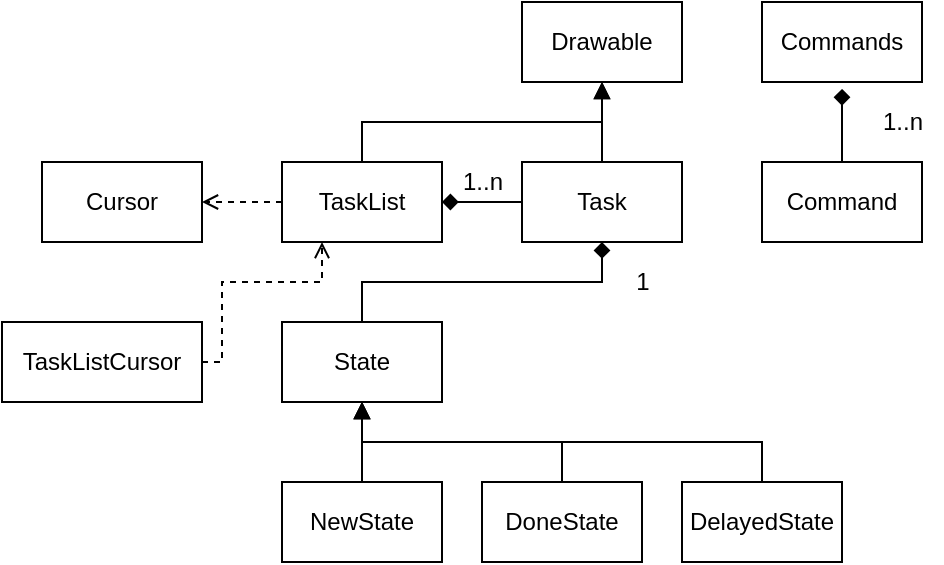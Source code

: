 <mxfile version="12.9.13" type="device" pages="2"><diagram id="PtZPqknx1kbjqnJ0dBEb" name="Classes_Overview"><mxGraphModel dx="1315" dy="282" grid="1" gridSize="10" guides="1" tooltips="1" connect="1" arrows="1" fold="1" page="1" pageScale="1" pageWidth="827" pageHeight="1169" math="0" shadow="0"><root><mxCell id="0"/><mxCell id="1" parent="0"/><mxCell id="4JpeCPE7qz7kiB2fXPNN-6" style="edgeStyle=orthogonalEdgeStyle;rounded=0;orthogonalLoop=1;jettySize=auto;html=1;exitX=0.5;exitY=0;exitDx=0;exitDy=0;entryX=0.5;entryY=1.086;entryDx=0;entryDy=0;entryPerimeter=0;endArrow=diamond;endFill=1;" edge="1" parent="1" source="sjCMl_5gqVjZbz9NRAcp-1" target="sjCMl_5gqVjZbz9NRAcp-2"><mxGeometry relative="1" as="geometry"/></mxCell><mxCell id="sjCMl_5gqVjZbz9NRAcp-1" value="Command" style="rounded=0;whiteSpace=wrap;html=1;" vertex="1" parent="1"><mxGeometry x="280" y="120" width="80" height="40" as="geometry"/></mxCell><mxCell id="sjCMl_5gqVjZbz9NRAcp-2" value="Commands" style="rounded=0;whiteSpace=wrap;html=1;" vertex="1" parent="1"><mxGeometry x="280" y="40" width="80" height="40" as="geometry"/></mxCell><mxCell id="4JpeCPE7qz7kiB2fXPNN-2" style="edgeStyle=orthogonalEdgeStyle;rounded=0;orthogonalLoop=1;jettySize=auto;html=1;exitX=0.5;exitY=0;exitDx=0;exitDy=0;entryX=0.5;entryY=1;entryDx=0;entryDy=0;endArrow=block;endFill=1;" edge="1" parent="1" source="sjCMl_5gqVjZbz9NRAcp-3" target="4JpeCPE7qz7kiB2fXPNN-1"><mxGeometry relative="1" as="geometry"/></mxCell><mxCell id="4JpeCPE7qz7kiB2fXPNN-5" style="edgeStyle=orthogonalEdgeStyle;rounded=0;orthogonalLoop=1;jettySize=auto;html=1;exitX=0;exitY=0.5;exitDx=0;exitDy=0;entryX=1;entryY=0.5;entryDx=0;entryDy=0;endArrow=diamond;endFill=1;" edge="1" parent="1" source="sjCMl_5gqVjZbz9NRAcp-3" target="sjCMl_5gqVjZbz9NRAcp-4"><mxGeometry relative="1" as="geometry"/></mxCell><mxCell id="sjCMl_5gqVjZbz9NRAcp-3" value="Task" style="rounded=0;whiteSpace=wrap;html=1;" vertex="1" parent="1"><mxGeometry x="160" y="120" width="80" height="40" as="geometry"/></mxCell><mxCell id="4JpeCPE7qz7kiB2fXPNN-3" style="edgeStyle=orthogonalEdgeStyle;rounded=0;orthogonalLoop=1;jettySize=auto;html=1;exitX=0.5;exitY=0;exitDx=0;exitDy=0;entryX=0.5;entryY=1;entryDx=0;entryDy=0;endArrow=block;endFill=1;" edge="1" parent="1" source="sjCMl_5gqVjZbz9NRAcp-4" target="4JpeCPE7qz7kiB2fXPNN-1"><mxGeometry relative="1" as="geometry"/></mxCell><mxCell id="DIoGO2PvR_0JxVhYMgY_-2" style="edgeStyle=orthogonalEdgeStyle;rounded=0;orthogonalLoop=1;jettySize=auto;html=1;exitX=0;exitY=0.5;exitDx=0;exitDy=0;entryX=1;entryY=0.5;entryDx=0;entryDy=0;endArrow=open;endFill=0;dashed=1;" edge="1" parent="1" source="sjCMl_5gqVjZbz9NRAcp-4" target="DIoGO2PvR_0JxVhYMgY_-1"><mxGeometry relative="1" as="geometry"/></mxCell><mxCell id="sjCMl_5gqVjZbz9NRAcp-4" value="TaskList" style="rounded=0;whiteSpace=wrap;html=1;" vertex="1" parent="1"><mxGeometry x="40" y="120" width="80" height="40" as="geometry"/></mxCell><mxCell id="sjCMl_5gqVjZbz9NRAcp-12" style="edgeStyle=orthogonalEdgeStyle;rounded=0;orthogonalLoop=1;jettySize=auto;html=1;exitX=0.5;exitY=0;exitDx=0;exitDy=0;entryX=0.5;entryY=1;entryDx=0;entryDy=0;endArrow=diamond;endFill=1;" edge="1" parent="1" source="sjCMl_5gqVjZbz9NRAcp-5" target="sjCMl_5gqVjZbz9NRAcp-3"><mxGeometry relative="1" as="geometry"/></mxCell><mxCell id="sjCMl_5gqVjZbz9NRAcp-5" value="State" style="rounded=0;whiteSpace=wrap;html=1;" vertex="1" parent="1"><mxGeometry x="40" y="200" width="80" height="40" as="geometry"/></mxCell><mxCell id="sjCMl_5gqVjZbz9NRAcp-9" style="edgeStyle=orthogonalEdgeStyle;rounded=0;orthogonalLoop=1;jettySize=auto;html=1;exitX=0.5;exitY=0;exitDx=0;exitDy=0;entryX=0.5;entryY=1;entryDx=0;entryDy=0;endArrow=block;endFill=1;" edge="1" parent="1" source="sjCMl_5gqVjZbz9NRAcp-6" target="sjCMl_5gqVjZbz9NRAcp-5"><mxGeometry relative="1" as="geometry"/></mxCell><mxCell id="sjCMl_5gqVjZbz9NRAcp-6" value="DoneState" style="rounded=0;whiteSpace=wrap;html=1;" vertex="1" parent="1"><mxGeometry x="140" y="280" width="80" height="40" as="geometry"/></mxCell><mxCell id="sjCMl_5gqVjZbz9NRAcp-10" style="edgeStyle=orthogonalEdgeStyle;rounded=0;orthogonalLoop=1;jettySize=auto;html=1;exitX=0.5;exitY=0;exitDx=0;exitDy=0;entryX=0.5;entryY=1;entryDx=0;entryDy=0;endArrow=block;endFill=1;" edge="1" parent="1" source="sjCMl_5gqVjZbz9NRAcp-7" target="sjCMl_5gqVjZbz9NRAcp-5"><mxGeometry relative="1" as="geometry"/></mxCell><mxCell id="sjCMl_5gqVjZbz9NRAcp-7" value="NewState" style="rounded=0;whiteSpace=wrap;html=1;" vertex="1" parent="1"><mxGeometry x="40" y="280" width="80" height="40" as="geometry"/></mxCell><mxCell id="sjCMl_5gqVjZbz9NRAcp-11" style="edgeStyle=orthogonalEdgeStyle;rounded=0;orthogonalLoop=1;jettySize=auto;html=1;exitX=0.5;exitY=0;exitDx=0;exitDy=0;entryX=0.5;entryY=1;entryDx=0;entryDy=0;endArrow=block;endFill=1;" edge="1" parent="1" source="sjCMl_5gqVjZbz9NRAcp-8" target="sjCMl_5gqVjZbz9NRAcp-5"><mxGeometry relative="1" as="geometry"/></mxCell><mxCell id="sjCMl_5gqVjZbz9NRAcp-8" value="DelayedState" style="rounded=0;whiteSpace=wrap;html=1;" vertex="1" parent="1"><mxGeometry x="240" y="280" width="80" height="40" as="geometry"/></mxCell><mxCell id="sjCMl_5gqVjZbz9NRAcp-14" value="1..n" style="text;html=1;align=center;verticalAlign=middle;resizable=0;points=[];autosize=1;" vertex="1" parent="1"><mxGeometry x="120" y="120" width="40" height="20" as="geometry"/></mxCell><mxCell id="sjCMl_5gqVjZbz9NRAcp-15" value="1" style="text;html=1;align=center;verticalAlign=middle;resizable=0;points=[];autosize=1;" vertex="1" parent="1"><mxGeometry x="210" y="170" width="20" height="20" as="geometry"/></mxCell><mxCell id="4JpeCPE7qz7kiB2fXPNN-1" value="Drawable" style="rounded=0;whiteSpace=wrap;html=1;" vertex="1" parent="1"><mxGeometry x="160" y="40" width="80" height="40" as="geometry"/></mxCell><mxCell id="4JpeCPE7qz7kiB2fXPNN-7" value="1..n" style="text;html=1;align=center;verticalAlign=middle;resizable=0;points=[];autosize=1;" vertex="1" parent="1"><mxGeometry x="330" y="90" width="40" height="20" as="geometry"/></mxCell><mxCell id="DIoGO2PvR_0JxVhYMgY_-1" value="Cursor" style="rounded=0;whiteSpace=wrap;html=1;" vertex="1" parent="1"><mxGeometry x="-80" y="120" width="80" height="40" as="geometry"/></mxCell><mxCell id="DIoGO2PvR_0JxVhYMgY_-6" style="edgeStyle=orthogonalEdgeStyle;rounded=0;orthogonalLoop=1;jettySize=auto;html=1;exitX=1;exitY=0.5;exitDx=0;exitDy=0;entryX=0.25;entryY=1;entryDx=0;entryDy=0;dashed=1;endArrow=open;endFill=0;" edge="1" parent="1" source="DIoGO2PvR_0JxVhYMgY_-4" target="sjCMl_5gqVjZbz9NRAcp-4"><mxGeometry relative="1" as="geometry"><Array as="points"><mxPoint x="10" y="220"/><mxPoint x="10" y="180"/><mxPoint x="60" y="180"/></Array></mxGeometry></mxCell><mxCell id="DIoGO2PvR_0JxVhYMgY_-4" value="TaskListCursor" style="rounded=0;whiteSpace=wrap;html=1;" vertex="1" parent="1"><mxGeometry x="-100" y="200" width="100" height="40" as="geometry"/></mxCell></root></mxGraphModel></diagram><diagram id="5sMXFd3tcBLdrpeC4GUz" name="Classes_Detailed"><mxGraphModel dx="488" dy="282" grid="1" gridSize="10" guides="1" tooltips="1" connect="1" arrows="1" fold="1" page="1" pageScale="1" pageWidth="827" pageHeight="1169" math="0" shadow="0"><root><mxCell id="H5BdYY1X0kRBbAsGKi1o-0"/><mxCell id="H5BdYY1X0kRBbAsGKi1o-1" parent="H5BdYY1X0kRBbAsGKi1o-0"/><mxCell id="H5BdYY1X0kRBbAsGKi1o-2" value="Drawable" style="rounded=0;whiteSpace=wrap;html=1;fontStyle=1" vertex="1" parent="H5BdYY1X0kRBbAsGKi1o-1"><mxGeometry x="40" y="40" width="80" height="40" as="geometry"/></mxCell><mxCell id="H5BdYY1X0kRBbAsGKi1o-4" value="State" style="rounded=0;whiteSpace=wrap;html=1;fontStyle=1" vertex="1" parent="H5BdYY1X0kRBbAsGKi1o-1"><mxGeometry x="360" y="40" width="120" height="40" as="geometry"/></mxCell><mxCell id="H5BdYY1X0kRBbAsGKi1o-6" value="+ draw()" style="rounded=0;whiteSpace=wrap;html=1;align=left;verticalAlign=top;" vertex="1" parent="H5BdYY1X0kRBbAsGKi1o-1"><mxGeometry x="40" y="100" width="80" height="40" as="geometry"/></mxCell><mxCell id="H5BdYY1X0kRBbAsGKi1o-7" value="TaskList" style="rounded=0;whiteSpace=wrap;html=1;fontStyle=1" vertex="1" parent="H5BdYY1X0kRBbAsGKi1o-1"><mxGeometry x="200" y="40" width="100" height="40" as="geometry"/></mxCell><mxCell id="H5BdYY1X0kRBbAsGKi1o-8" value="&lt;span style=&quot;font-weight: normal&quot;&gt;- items&lt;br&gt;- name&lt;br&gt;&lt;br&gt;&lt;/span&gt;" style="rounded=0;whiteSpace=wrap;html=1;fontStyle=1;align=left;verticalAlign=top;" vertex="1" parent="H5BdYY1X0kRBbAsGKi1o-1"><mxGeometry x="200" y="100" width="100" height="40" as="geometry"/></mxCell><mxCell id="H5BdYY1X0kRBbAsGKi1o-9" value="&lt;span style=&quot;font-weight: normal&quot;&gt;+ done(id)&lt;br&gt;+ renew(id)&lt;br&gt;+ newTask(text)&lt;br&gt;+ delay(id)&lt;br&gt;+ draw()&lt;br&gt;&lt;/span&gt;" style="rounded=0;whiteSpace=wrap;html=1;fontStyle=1;align=left;verticalAlign=top;" vertex="1" parent="H5BdYY1X0kRBbAsGKi1o-1"><mxGeometry x="200" y="160" width="100" height="80" as="geometry"/></mxCell><mxCell id="1VAqDJIE6ox2ql7v8wNx-0" value="Task" style="rounded=0;whiteSpace=wrap;html=1;fontStyle=1" vertex="1" parent="H5BdYY1X0kRBbAsGKi1o-1"><mxGeometry x="40" y="160" width="80" height="40" as="geometry"/></mxCell><mxCell id="1VAqDJIE6ox2ql7v8wNx-1" value="- id&lt;br&gt;- text&lt;br&gt;-&amp;nbsp;state" style="rounded=0;whiteSpace=wrap;html=1;align=left;verticalAlign=top;" vertex="1" parent="H5BdYY1X0kRBbAsGKi1o-1"><mxGeometry x="40" y="220" width="80" height="60" as="geometry"/></mxCell><mxCell id="1VAqDJIE6ox2ql7v8wNx-2" value="+ done()&lt;br&gt;+ renew()&lt;br&gt;+ delay()&lt;br&gt;+ draw()" style="rounded=0;whiteSpace=wrap;html=1;align=left;verticalAlign=top;" vertex="1" parent="H5BdYY1X0kRBbAsGKi1o-1"><mxGeometry x="40" y="300" width="80" height="60" as="geometry"/></mxCell></root></mxGraphModel></diagram></mxfile>